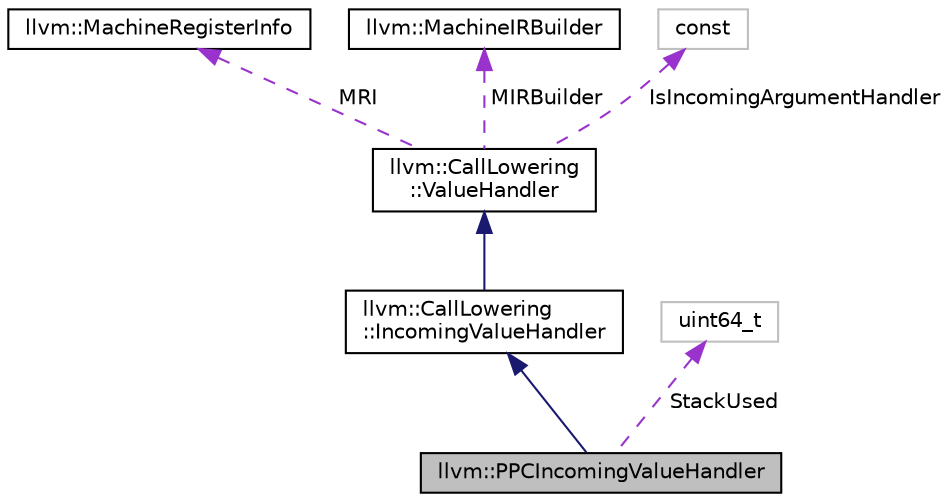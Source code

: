 digraph "llvm::PPCIncomingValueHandler"
{
 // LATEX_PDF_SIZE
  bgcolor="transparent";
  edge [fontname="Helvetica",fontsize="10",labelfontname="Helvetica",labelfontsize="10"];
  node [fontname="Helvetica",fontsize="10",shape=record];
  Node1 [label="llvm::PPCIncomingValueHandler",height=0.2,width=0.4,color="black", fillcolor="grey75", style="filled", fontcolor="black",tooltip=" "];
  Node2 -> Node1 [dir="back",color="midnightblue",fontsize="10",style="solid",fontname="Helvetica"];
  Node2 [label="llvm::CallLowering\l::IncomingValueHandler",height=0.2,width=0.4,color="black",URL="$structllvm_1_1CallLowering_1_1IncomingValueHandler.html",tooltip="Base class for ValueHandlers used for arguments coming into the current function, or for return value..."];
  Node3 -> Node2 [dir="back",color="midnightblue",fontsize="10",style="solid",fontname="Helvetica"];
  Node3 [label="llvm::CallLowering\l::ValueHandler",height=0.2,width=0.4,color="black",URL="$structllvm_1_1CallLowering_1_1ValueHandler.html",tooltip=" "];
  Node4 -> Node3 [dir="back",color="darkorchid3",fontsize="10",style="dashed",label=" MRI" ,fontname="Helvetica"];
  Node4 [label="llvm::MachineRegisterInfo",height=0.2,width=0.4,color="black",URL="$classllvm_1_1MachineRegisterInfo.html",tooltip="MachineRegisterInfo - Keep track of information for virtual and physical registers,..."];
  Node5 -> Node3 [dir="back",color="darkorchid3",fontsize="10",style="dashed",label=" MIRBuilder" ,fontname="Helvetica"];
  Node5 [label="llvm::MachineIRBuilder",height=0.2,width=0.4,color="black",URL="$classllvm_1_1MachineIRBuilder.html",tooltip="Helper class to build MachineInstr."];
  Node6 -> Node3 [dir="back",color="darkorchid3",fontsize="10",style="dashed",label=" IsIncomingArgumentHandler" ,fontname="Helvetica"];
  Node6 [label="const",height=0.2,width=0.4,color="grey75",tooltip=" "];
  Node7 -> Node1 [dir="back",color="darkorchid3",fontsize="10",style="dashed",label=" StackUsed" ,fontname="Helvetica"];
  Node7 [label="uint64_t",height=0.2,width=0.4,color="grey75",tooltip=" "];
}
